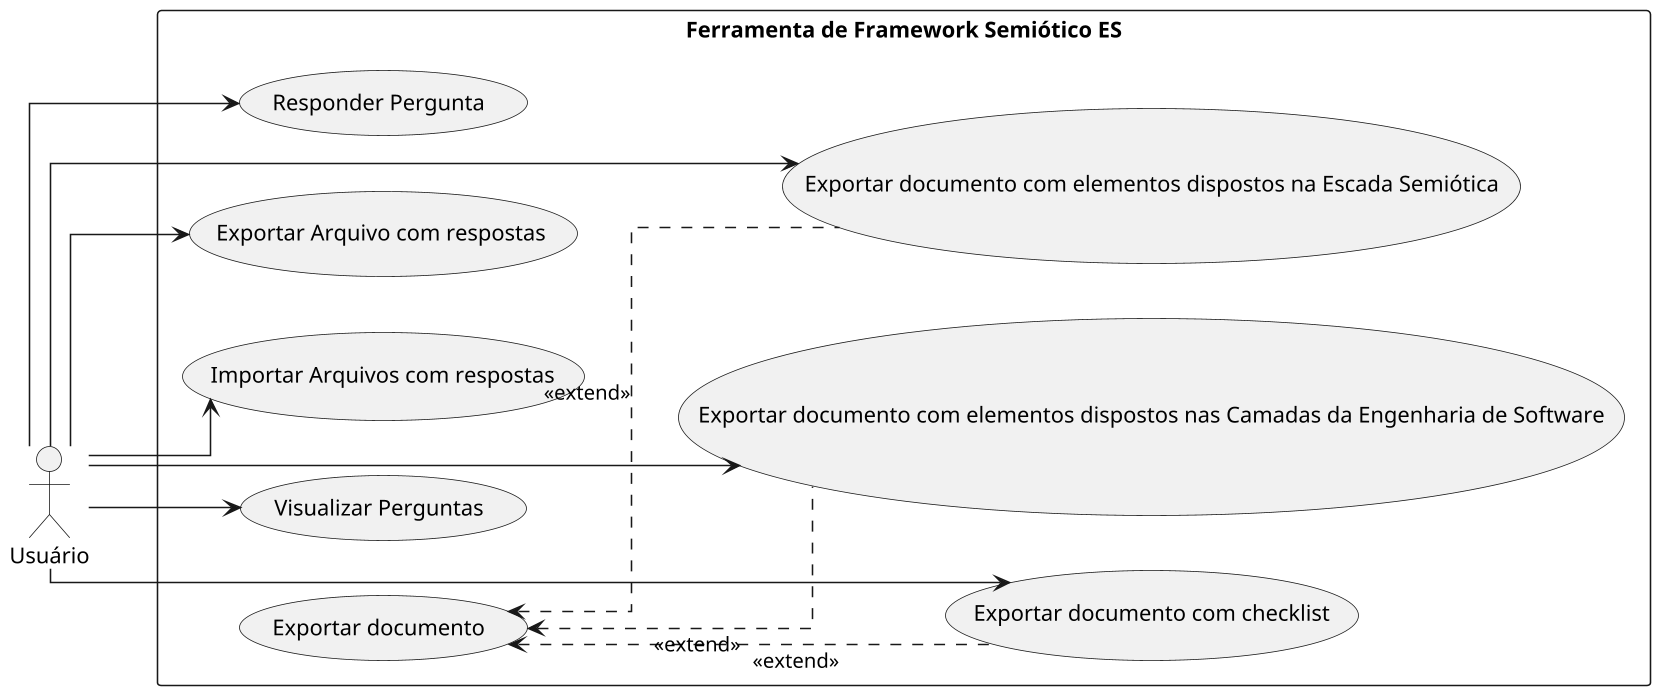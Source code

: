 @startuml use_cases
skinparam dpi 150
left to right direction
actor Usuário
skinparam linetype ortho

rectangle "Ferramenta de Framework Semiótico ES" {
    (Visualizar Perguntas) as visualizar
    (Responder Pergunta) as responder
    (Exportar Arquivo com respostas) as salvar
    (Importar Arquivos com respostas) as importar
    (Exportar documento) as exportar
    (Exportar documento com elementos dispostos nas Camadas da Engenharia de Software) as camadas
    (Exportar documento com checklist) as checklist
    (Exportar documento com elementos dispostos na Escada Semiótica) as escada
}

Usuário --> visualizar
Usuário --> responder
Usuário --> importar
Usuário --> salvar
Usuário --> camadas
Usuário --> checklist
Usuário --> escada

exportar <.. checklist : <<extend>>
exportar <.. camadas : <<extend>>
exportar <.. escada : <<extend>>


@enduml
